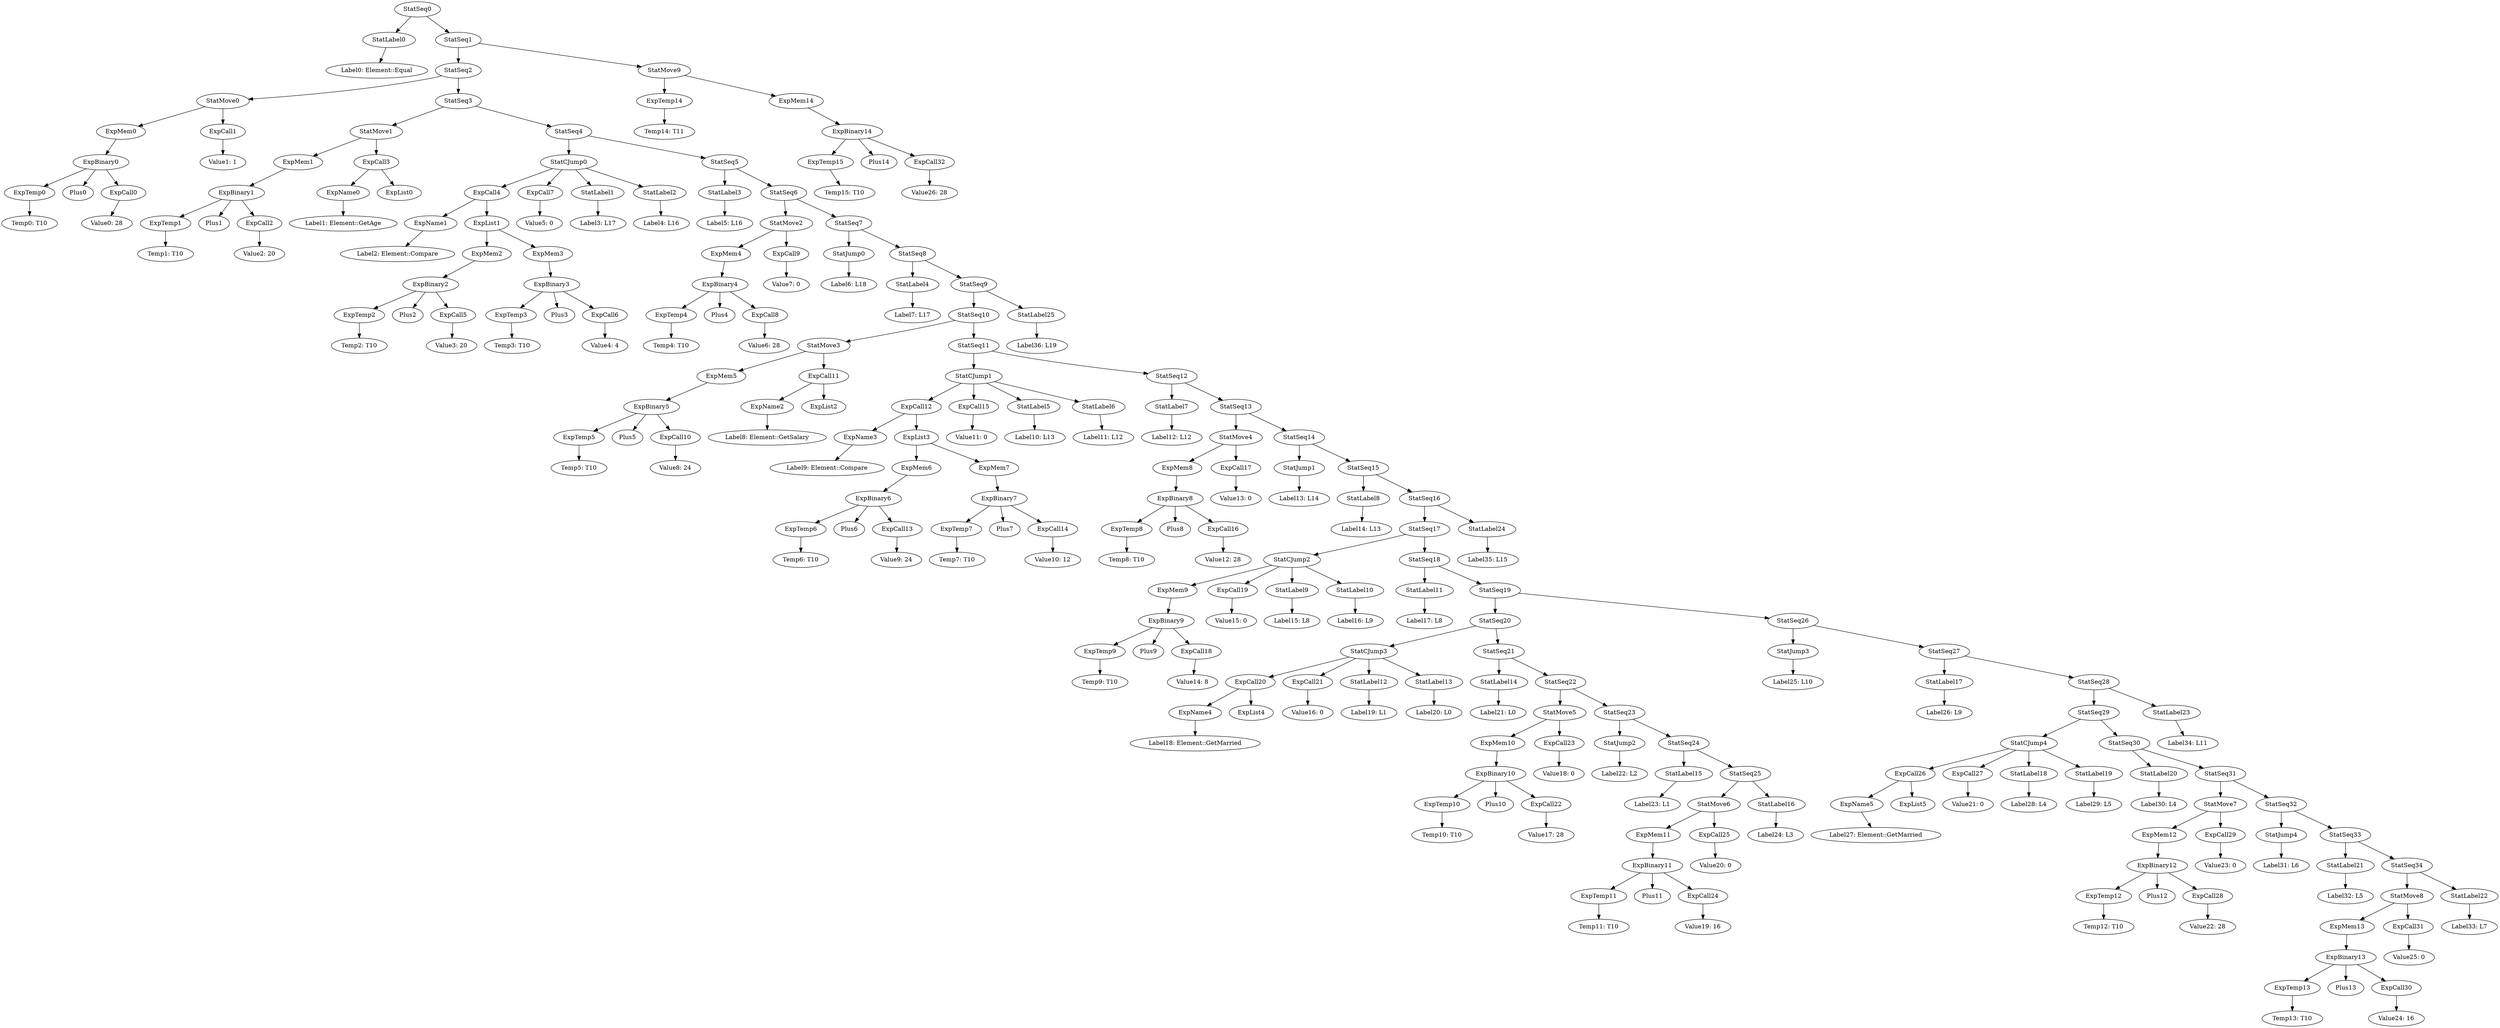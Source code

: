 digraph {
	ordering = out;
	ExpMem14 -> ExpBinary14;
	ExpCall32 -> "Value26: 28";
	ExpTemp15 -> "Temp15: T10";
	StatMove9 -> ExpTemp14;
	StatMove9 -> ExpMem14;
	ExpTemp14 -> "Temp14: T11";
	StatSeq9 -> StatSeq10;
	StatSeq9 -> StatLabel25;
	StatSeq28 -> StatSeq29;
	StatSeq28 -> StatLabel23;
	StatSeq34 -> StatMove8;
	StatSeq34 -> StatLabel22;
	ExpCall31 -> "Value25: 0";
	ExpMem13 -> ExpBinary13;
	ExpCall30 -> "Value24: 16";
	ExpTemp13 -> "Temp13: T10";
	StatSeq32 -> StatJump4;
	StatSeq32 -> StatSeq33;
	StatJump4 -> "Label31: L6";
	StatMove7 -> ExpMem12;
	StatMove7 -> ExpCall29;
	ExpMem12 -> ExpBinary12;
	ExpCall28 -> "Value22: 28";
	ExpCall26 -> ExpName5;
	ExpCall26 -> ExpList5;
	ExpBinary12 -> ExpTemp12;
	ExpBinary12 -> Plus12;
	ExpBinary12 -> ExpCall28;
	ExpName5 -> "Label27: Element::GetMarried";
	StatSeq19 -> StatSeq20;
	StatSeq19 -> StatSeq26;
	StatSeq25 -> StatMove6;
	StatSeq25 -> StatLabel16;
	StatSeq26 -> StatJump3;
	StatSeq26 -> StatSeq27;
	StatMove6 -> ExpMem11;
	StatMove6 -> ExpCall25;
	ExpMem11 -> ExpBinary11;
	StatLabel17 -> "Label26: L9";
	ExpCall24 -> "Value19: 16";
	StatSeq31 -> StatMove7;
	StatSeq31 -> StatSeq32;
	ExpTemp11 -> "Temp11: T10";
	StatSeq24 -> StatLabel15;
	StatSeq24 -> StatSeq25;
	StatLabel15 -> "Label23: L1";
	StatSeq22 -> StatMove5;
	StatSeq22 -> StatSeq23;
	StatSeq29 -> StatCJump4;
	StatSeq29 -> StatSeq30;
	ExpCall23 -> "Value18: 0";
	ExpBinary10 -> ExpTemp10;
	ExpBinary10 -> Plus10;
	ExpBinary10 -> ExpCall22;
	StatSeq21 -> StatLabel14;
	StatSeq21 -> StatSeq22;
	StatLabel14 -> "Label21: L0";
	StatLabel13 -> "Label20: L0";
	StatLabel12 -> "Label19: L1";
	ExpCall21 -> "Value16: 0";
	StatCJump3 -> ExpCall20;
	StatCJump3 -> ExpCall21;
	StatCJump3 -> StatLabel12;
	StatCJump3 -> StatLabel13;
	StatLabel24 -> "Label35: L15";
	ExpBinary13 -> ExpTemp13;
	ExpBinary13 -> Plus13;
	ExpBinary13 -> ExpCall30;
	StatMove2 -> ExpMem4;
	StatMove2 -> ExpCall9;
	ExpCall9 -> "Value7: 0";
	ExpMem3 -> ExpBinary3;
	StatMove8 -> ExpMem13;
	StatMove8 -> ExpCall31;
	StatLabel7 -> "Label12: L12";
	StatLabel20 -> "Label30: L4";
	ExpMem10 -> ExpBinary10;
	ExpTemp10 -> "Temp10: T10";
	ExpCall6 -> "Value4: 4";
	StatSeq8 -> StatLabel4;
	StatSeq8 -> StatSeq9;
	ExpTemp3 -> "Temp3: T10";
	StatSeq6 -> StatMove2;
	StatSeq6 -> StatSeq7;
	StatLabel8 -> "Label14: L13";
	StatLabel23 -> "Label34: L11";
	ExpCall27 -> "Value21: 0";
	StatSeq2 -> StatMove0;
	StatSeq2 -> StatSeq3;
	ExpCall20 -> ExpName4;
	ExpCall20 -> ExpList4;
	StatLabel16 -> "Label24: L3";
	ExpBinary1 -> ExpTemp1;
	ExpBinary1 -> Plus1;
	ExpBinary1 -> ExpCall2;
	ExpMem0 -> ExpBinary0;
	ExpCall18 -> "Value14: 8";
	ExpCall8 -> "Value6: 28";
	StatJump0 -> "Label6: L18";
	ExpCall1 -> "Value1: 1";
	StatLabel1 -> "Label3: L17";
	StatSeq1 -> StatSeq2;
	StatSeq1 -> StatMove9;
	StatLabel22 -> "Label33: L7";
	ExpMem2 -> ExpBinary2;
	ExpCall0 -> "Value0: 28";
	ExpBinary2 -> ExpTemp2;
	ExpBinary2 -> Plus2;
	ExpBinary2 -> ExpCall5;
	ExpMem5 -> ExpBinary5;
	StatSeq16 -> StatSeq17;
	StatSeq16 -> StatLabel24;
	StatSeq7 -> StatJump0;
	StatSeq7 -> StatSeq8;
	ExpName2 -> "Label8: Element::GetSalary";
	ExpBinary4 -> ExpTemp4;
	ExpBinary4 -> Plus4;
	ExpBinary4 -> ExpCall8;
	ExpList1 -> ExpMem2;
	ExpList1 -> ExpMem3;
	ExpTemp1 -> "Temp1: T10";
	StatSeq0 -> StatLabel0;
	StatSeq0 -> StatSeq1;
	ExpBinary14 -> ExpTemp15;
	ExpBinary14 -> Plus14;
	ExpBinary14 -> ExpCall32;
	StatSeq5 -> StatLabel3;
	StatSeq5 -> StatSeq6;
	StatLabel25 -> "Label36: L19";
	StatLabel9 -> "Label15: L8";
	StatSeq30 -> StatLabel20;
	StatSeq30 -> StatSeq31;
	StatLabel0 -> "Label0: Element::Equal";
	StatSeq17 -> StatCJump2;
	StatSeq17 -> StatSeq18;
	ExpTemp0 -> "Temp0: T10";
	ExpTemp7 -> "Temp7: T10";
	StatMove0 -> ExpMem0;
	StatMove0 -> ExpCall1;
	ExpCall2 -> "Value2: 20";
	StatSeq3 -> StatMove1;
	StatSeq3 -> StatSeq4;
	StatLabel3 -> "Label5: L16";
	ExpBinary3 -> ExpTemp3;
	ExpBinary3 -> Plus3;
	ExpBinary3 -> ExpCall6;
	ExpMem7 -> ExpBinary7;
	StatSeq15 -> StatLabel8;
	StatSeq15 -> StatSeq16;
	StatSeq33 -> StatLabel21;
	StatSeq33 -> StatSeq34;
	ExpBinary11 -> ExpTemp11;
	ExpBinary11 -> Plus11;
	ExpBinary11 -> ExpCall24;
	ExpMem4 -> ExpBinary4;
	ExpName4 -> "Label18: Element::GetMarried";
	ExpBinary0 -> ExpTemp0;
	ExpBinary0 -> Plus0;
	ExpBinary0 -> ExpCall0;
	ExpMem1 -> ExpBinary1;
	StatCJump0 -> ExpCall4;
	StatCJump0 -> ExpCall7;
	StatCJump0 -> StatLabel1;
	StatCJump0 -> StatLabel2;
	StatMove1 -> ExpMem1;
	StatMove1 -> ExpCall3;
	ExpMem9 -> ExpBinary9;
	StatSeq13 -> StatMove4;
	StatSeq13 -> StatSeq14;
	ExpName1 -> "Label2: Element::Compare";
	StatSeq10 -> StatMove3;
	StatSeq10 -> StatSeq11;
	StatSeq14 -> StatJump1;
	StatSeq14 -> StatSeq15;
	ExpName0 -> "Label1: Element::GetAge";
	StatLabel11 -> "Label17: L8";
	ExpTemp2 -> "Temp2: T10";
	ExpCall5 -> "Value3: 20";
	ExpTemp5 -> "Temp5: T10";
	ExpTemp4 -> "Temp4: T10";
	StatLabel5 -> "Label10: L13";
	ExpBinary5 -> ExpTemp5;
	ExpBinary5 -> Plus5;
	ExpBinary5 -> ExpCall10;
	StatSeq20 -> StatCJump3;
	StatSeq20 -> StatSeq21;
	StatSeq11 -> StatCJump1;
	StatSeq11 -> StatSeq12;
	ExpCall10 -> "Value8: 24";
	StatMove3 -> ExpMem5;
	StatMove3 -> ExpCall11;
	ExpCall11 -> ExpName2;
	ExpCall11 -> ExpList2;
	ExpName3 -> "Label9: Element::Compare";
	ExpTemp6 -> "Temp6: T10";
	ExpBinary6 -> ExpTemp6;
	ExpBinary6 -> Plus6;
	ExpBinary6 -> ExpCall13;
	StatLabel21 -> "Label32: L5";
	ExpCall13 -> "Value9: 24";
	ExpTemp8 -> "Temp8: T10";
	ExpCall29 -> "Value23: 0";
	ExpMem6 -> ExpBinary6;
	StatCJump2 -> ExpMem9;
	StatCJump2 -> ExpCall19;
	StatCJump2 -> StatLabel9;
	StatCJump2 -> StatLabel10;
	StatLabel19 -> "Label29: L5";
	ExpList3 -> ExpMem6;
	ExpList3 -> ExpMem7;
	ExpCall25 -> "Value20: 0";
	ExpCall14 -> "Value10: 12";
	ExpCall22 -> "Value17: 28";
	ExpCall3 -> ExpName0;
	ExpCall3 -> ExpList0;
	StatCJump1 -> ExpCall12;
	StatCJump1 -> ExpCall15;
	StatCJump1 -> StatLabel5;
	StatCJump1 -> StatLabel6;
	StatSeq27 -> StatLabel17;
	StatSeq27 -> StatSeq28;
	ExpCall15 -> "Value11: 0";
	ExpTemp12 -> "Temp12: T10";
	StatLabel18 -> "Label28: L4";
	StatLabel6 -> "Label11: L12";
	StatSeq12 -> StatLabel7;
	StatSeq12 -> StatSeq13;
	ExpBinary8 -> ExpTemp8;
	ExpBinary8 -> Plus8;
	ExpBinary8 -> ExpCall16;
	StatSeq23 -> StatJump2;
	StatSeq23 -> StatSeq24;
	StatLabel4 -> "Label7: L17";
	ExpCall16 -> "Value12: 28";
	ExpMem8 -> ExpBinary8;
	StatMove5 -> ExpMem10;
	StatMove5 -> ExpCall23;
	StatLabel2 -> "Label4: L16";
	ExpCall12 -> ExpName3;
	ExpCall12 -> ExpList3;
	StatMove4 -> ExpMem8;
	StatMove4 -> ExpCall17;
	ExpCall17 -> "Value13: 0";
	StatSeq4 -> StatCJump0;
	StatSeq4 -> StatSeq5;
	StatJump1 -> "Label13: L14";
	StatJump3 -> "Label25: L10";
	ExpCall4 -> ExpName1;
	ExpCall4 -> ExpList1;
	ExpTemp9 -> "Temp9: T10";
	StatCJump4 -> ExpCall26;
	StatCJump4 -> ExpCall27;
	StatCJump4 -> StatLabel18;
	StatCJump4 -> StatLabel19;
	ExpBinary7 -> ExpTemp7;
	ExpBinary7 -> Plus7;
	ExpBinary7 -> ExpCall14;
	ExpBinary9 -> ExpTemp9;
	ExpBinary9 -> Plus9;
	ExpBinary9 -> ExpCall18;
	ExpCall7 -> "Value5: 0";
	ExpCall19 -> "Value15: 0";
	StatJump2 -> "Label22: L2";
	StatLabel10 -> "Label16: L9";
	StatSeq18 -> StatLabel11;
	StatSeq18 -> StatSeq19;
}

